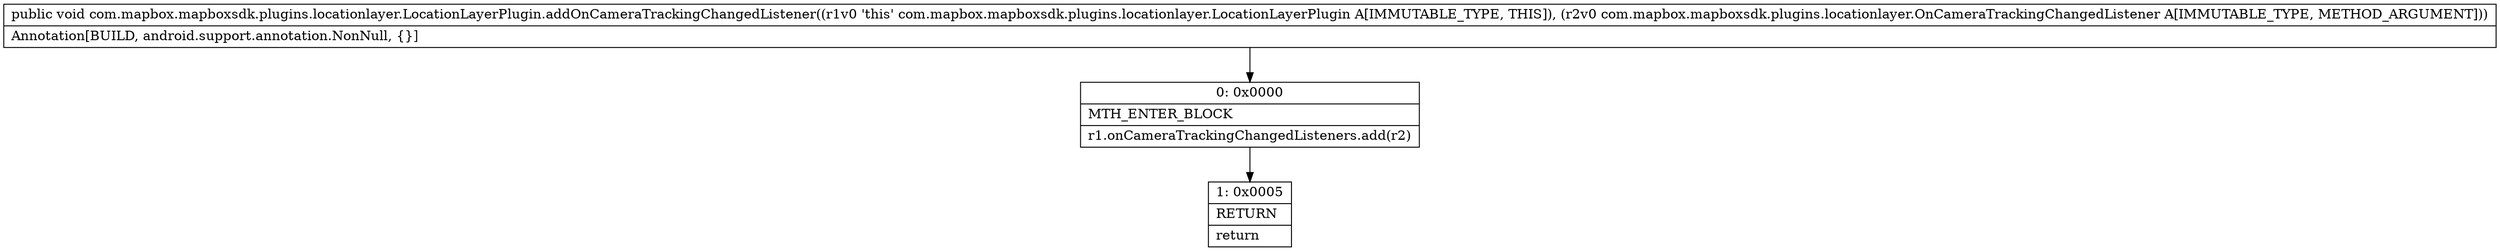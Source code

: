 digraph "CFG forcom.mapbox.mapboxsdk.plugins.locationlayer.LocationLayerPlugin.addOnCameraTrackingChangedListener(Lcom\/mapbox\/mapboxsdk\/plugins\/locationlayer\/OnCameraTrackingChangedListener;)V" {
Node_0 [shape=record,label="{0\:\ 0x0000|MTH_ENTER_BLOCK\l|r1.onCameraTrackingChangedListeners.add(r2)\l}"];
Node_1 [shape=record,label="{1\:\ 0x0005|RETURN\l|return\l}"];
MethodNode[shape=record,label="{public void com.mapbox.mapboxsdk.plugins.locationlayer.LocationLayerPlugin.addOnCameraTrackingChangedListener((r1v0 'this' com.mapbox.mapboxsdk.plugins.locationlayer.LocationLayerPlugin A[IMMUTABLE_TYPE, THIS]), (r2v0 com.mapbox.mapboxsdk.plugins.locationlayer.OnCameraTrackingChangedListener A[IMMUTABLE_TYPE, METHOD_ARGUMENT]))  | Annotation[BUILD, android.support.annotation.NonNull, \{\}]\l}"];
MethodNode -> Node_0;
Node_0 -> Node_1;
}

